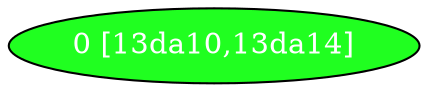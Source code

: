 diGraph libnss3{
	libnss3_0  [style=filled fillcolor="#20FF20" fontcolor="#ffffff" shape=oval label="0 [13da10,13da14]"]


}